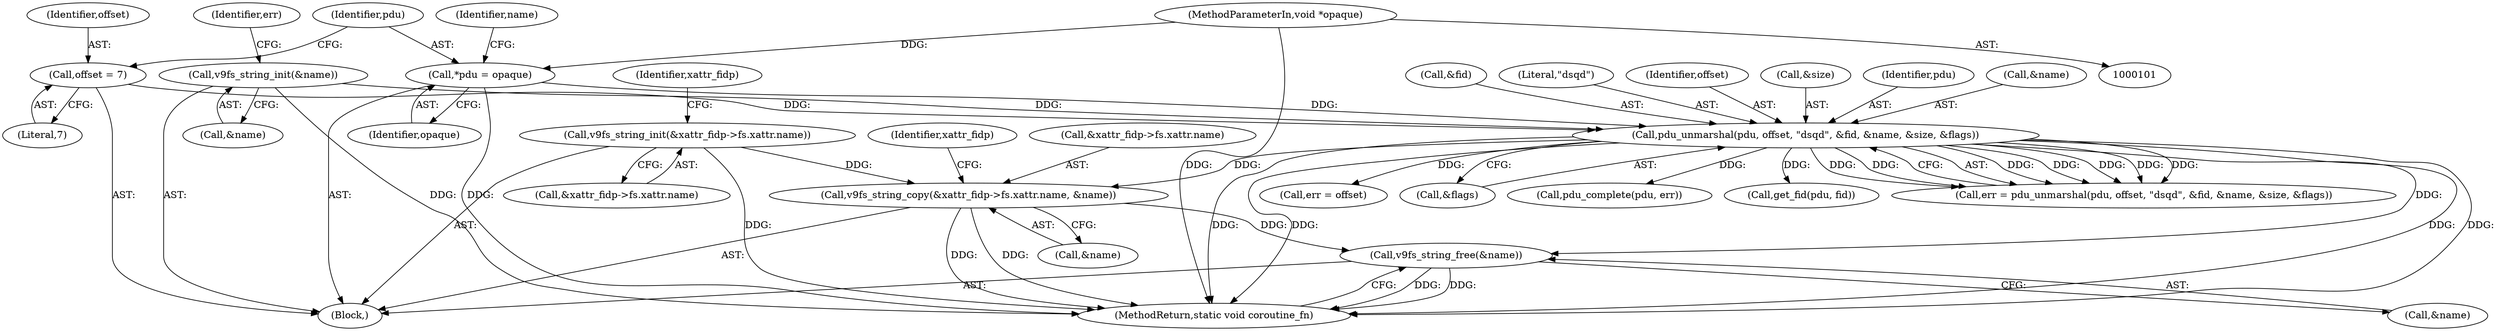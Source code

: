 digraph "0_qemu_eb687602853b4ae656e9236ee4222609f3a6887d@API" {
"1000217" [label="(Call,v9fs_string_copy(&xattr_fidp->fs.xattr.name, &name))"];
"1000208" [label="(Call,v9fs_string_init(&xattr_fidp->fs.xattr.name))"];
"1000127" [label="(Call,pdu_unmarshal(pdu, offset, \"dsqd\", &fid, &name, &size, &flags))"];
"1000119" [label="(Call,*pdu = opaque)"];
"1000102" [label="(MethodParameterIn,void *opaque)"];
"1000113" [label="(Call,offset = 7)"];
"1000122" [label="(Call,v9fs_string_init(&name))"];
"1000248" [label="(Call,v9fs_string_free(&name))"];
"1000218" [label="(Call,&xattr_fidp->fs.xattr.name)"];
"1000217" [label="(Call,v9fs_string_copy(&xattr_fidp->fs.xattr.name, &name))"];
"1000130" [label="(Literal,\"dsqd\")"];
"1000232" [label="(Identifier,xattr_fidp)"];
"1000129" [label="(Identifier,offset)"];
"1000113" [label="(Call,offset = 7)"];
"1000119" [label="(Call,*pdu = opaque)"];
"1000251" [label="(MethodReturn,static void coroutine_fn)"];
"1000114" [label="(Identifier,offset)"];
"1000245" [label="(Call,pdu_complete(pdu, err))"];
"1000160" [label="(Call,get_fid(pdu, fid))"];
"1000208" [label="(Call,v9fs_string_init(&xattr_fidp->fs.xattr.name))"];
"1000120" [label="(Identifier,pdu)"];
"1000125" [label="(Call,err = pdu_unmarshal(pdu, offset, \"dsqd\", &fid, &name, &size, &flags))"];
"1000103" [label="(Block,)"];
"1000122" [label="(Call,v9fs_string_init(&name))"];
"1000115" [label="(Literal,7)"];
"1000102" [label="(MethodParameterIn,void *opaque)"];
"1000126" [label="(Identifier,err)"];
"1000226" [label="(Call,&name)"];
"1000135" [label="(Call,&size)"];
"1000248" [label="(Call,v9fs_string_free(&name))"];
"1000222" [label="(Identifier,xattr_fidp)"];
"1000128" [label="(Identifier,pdu)"];
"1000209" [label="(Call,&xattr_fidp->fs.xattr.name)"];
"1000124" [label="(Identifier,name)"];
"1000123" [label="(Call,&name)"];
"1000133" [label="(Call,&name)"];
"1000127" [label="(Call,pdu_unmarshal(pdu, offset, \"dsqd\", &fid, &name, &size, &flags))"];
"1000238" [label="(Call,err = offset)"];
"1000131" [label="(Call,&fid)"];
"1000121" [label="(Identifier,opaque)"];
"1000137" [label="(Call,&flags)"];
"1000249" [label="(Call,&name)"];
"1000217" -> "1000103"  [label="AST: "];
"1000217" -> "1000226"  [label="CFG: "];
"1000218" -> "1000217"  [label="AST: "];
"1000226" -> "1000217"  [label="AST: "];
"1000232" -> "1000217"  [label="CFG: "];
"1000217" -> "1000251"  [label="DDG: "];
"1000217" -> "1000251"  [label="DDG: "];
"1000208" -> "1000217"  [label="DDG: "];
"1000127" -> "1000217"  [label="DDG: "];
"1000217" -> "1000248"  [label="DDG: "];
"1000208" -> "1000103"  [label="AST: "];
"1000208" -> "1000209"  [label="CFG: "];
"1000209" -> "1000208"  [label="AST: "];
"1000222" -> "1000208"  [label="CFG: "];
"1000208" -> "1000251"  [label="DDG: "];
"1000127" -> "1000125"  [label="AST: "];
"1000127" -> "1000137"  [label="CFG: "];
"1000128" -> "1000127"  [label="AST: "];
"1000129" -> "1000127"  [label="AST: "];
"1000130" -> "1000127"  [label="AST: "];
"1000131" -> "1000127"  [label="AST: "];
"1000133" -> "1000127"  [label="AST: "];
"1000135" -> "1000127"  [label="AST: "];
"1000137" -> "1000127"  [label="AST: "];
"1000125" -> "1000127"  [label="CFG: "];
"1000127" -> "1000251"  [label="DDG: "];
"1000127" -> "1000251"  [label="DDG: "];
"1000127" -> "1000251"  [label="DDG: "];
"1000127" -> "1000251"  [label="DDG: "];
"1000127" -> "1000125"  [label="DDG: "];
"1000127" -> "1000125"  [label="DDG: "];
"1000127" -> "1000125"  [label="DDG: "];
"1000127" -> "1000125"  [label="DDG: "];
"1000127" -> "1000125"  [label="DDG: "];
"1000127" -> "1000125"  [label="DDG: "];
"1000127" -> "1000125"  [label="DDG: "];
"1000119" -> "1000127"  [label="DDG: "];
"1000113" -> "1000127"  [label="DDG: "];
"1000122" -> "1000127"  [label="DDG: "];
"1000127" -> "1000160"  [label="DDG: "];
"1000127" -> "1000238"  [label="DDG: "];
"1000127" -> "1000245"  [label="DDG: "];
"1000127" -> "1000248"  [label="DDG: "];
"1000119" -> "1000103"  [label="AST: "];
"1000119" -> "1000121"  [label="CFG: "];
"1000120" -> "1000119"  [label="AST: "];
"1000121" -> "1000119"  [label="AST: "];
"1000124" -> "1000119"  [label="CFG: "];
"1000119" -> "1000251"  [label="DDG: "];
"1000102" -> "1000119"  [label="DDG: "];
"1000102" -> "1000101"  [label="AST: "];
"1000102" -> "1000251"  [label="DDG: "];
"1000113" -> "1000103"  [label="AST: "];
"1000113" -> "1000115"  [label="CFG: "];
"1000114" -> "1000113"  [label="AST: "];
"1000115" -> "1000113"  [label="AST: "];
"1000120" -> "1000113"  [label="CFG: "];
"1000122" -> "1000103"  [label="AST: "];
"1000122" -> "1000123"  [label="CFG: "];
"1000123" -> "1000122"  [label="AST: "];
"1000126" -> "1000122"  [label="CFG: "];
"1000122" -> "1000251"  [label="DDG: "];
"1000248" -> "1000103"  [label="AST: "];
"1000248" -> "1000249"  [label="CFG: "];
"1000249" -> "1000248"  [label="AST: "];
"1000251" -> "1000248"  [label="CFG: "];
"1000248" -> "1000251"  [label="DDG: "];
"1000248" -> "1000251"  [label="DDG: "];
}
